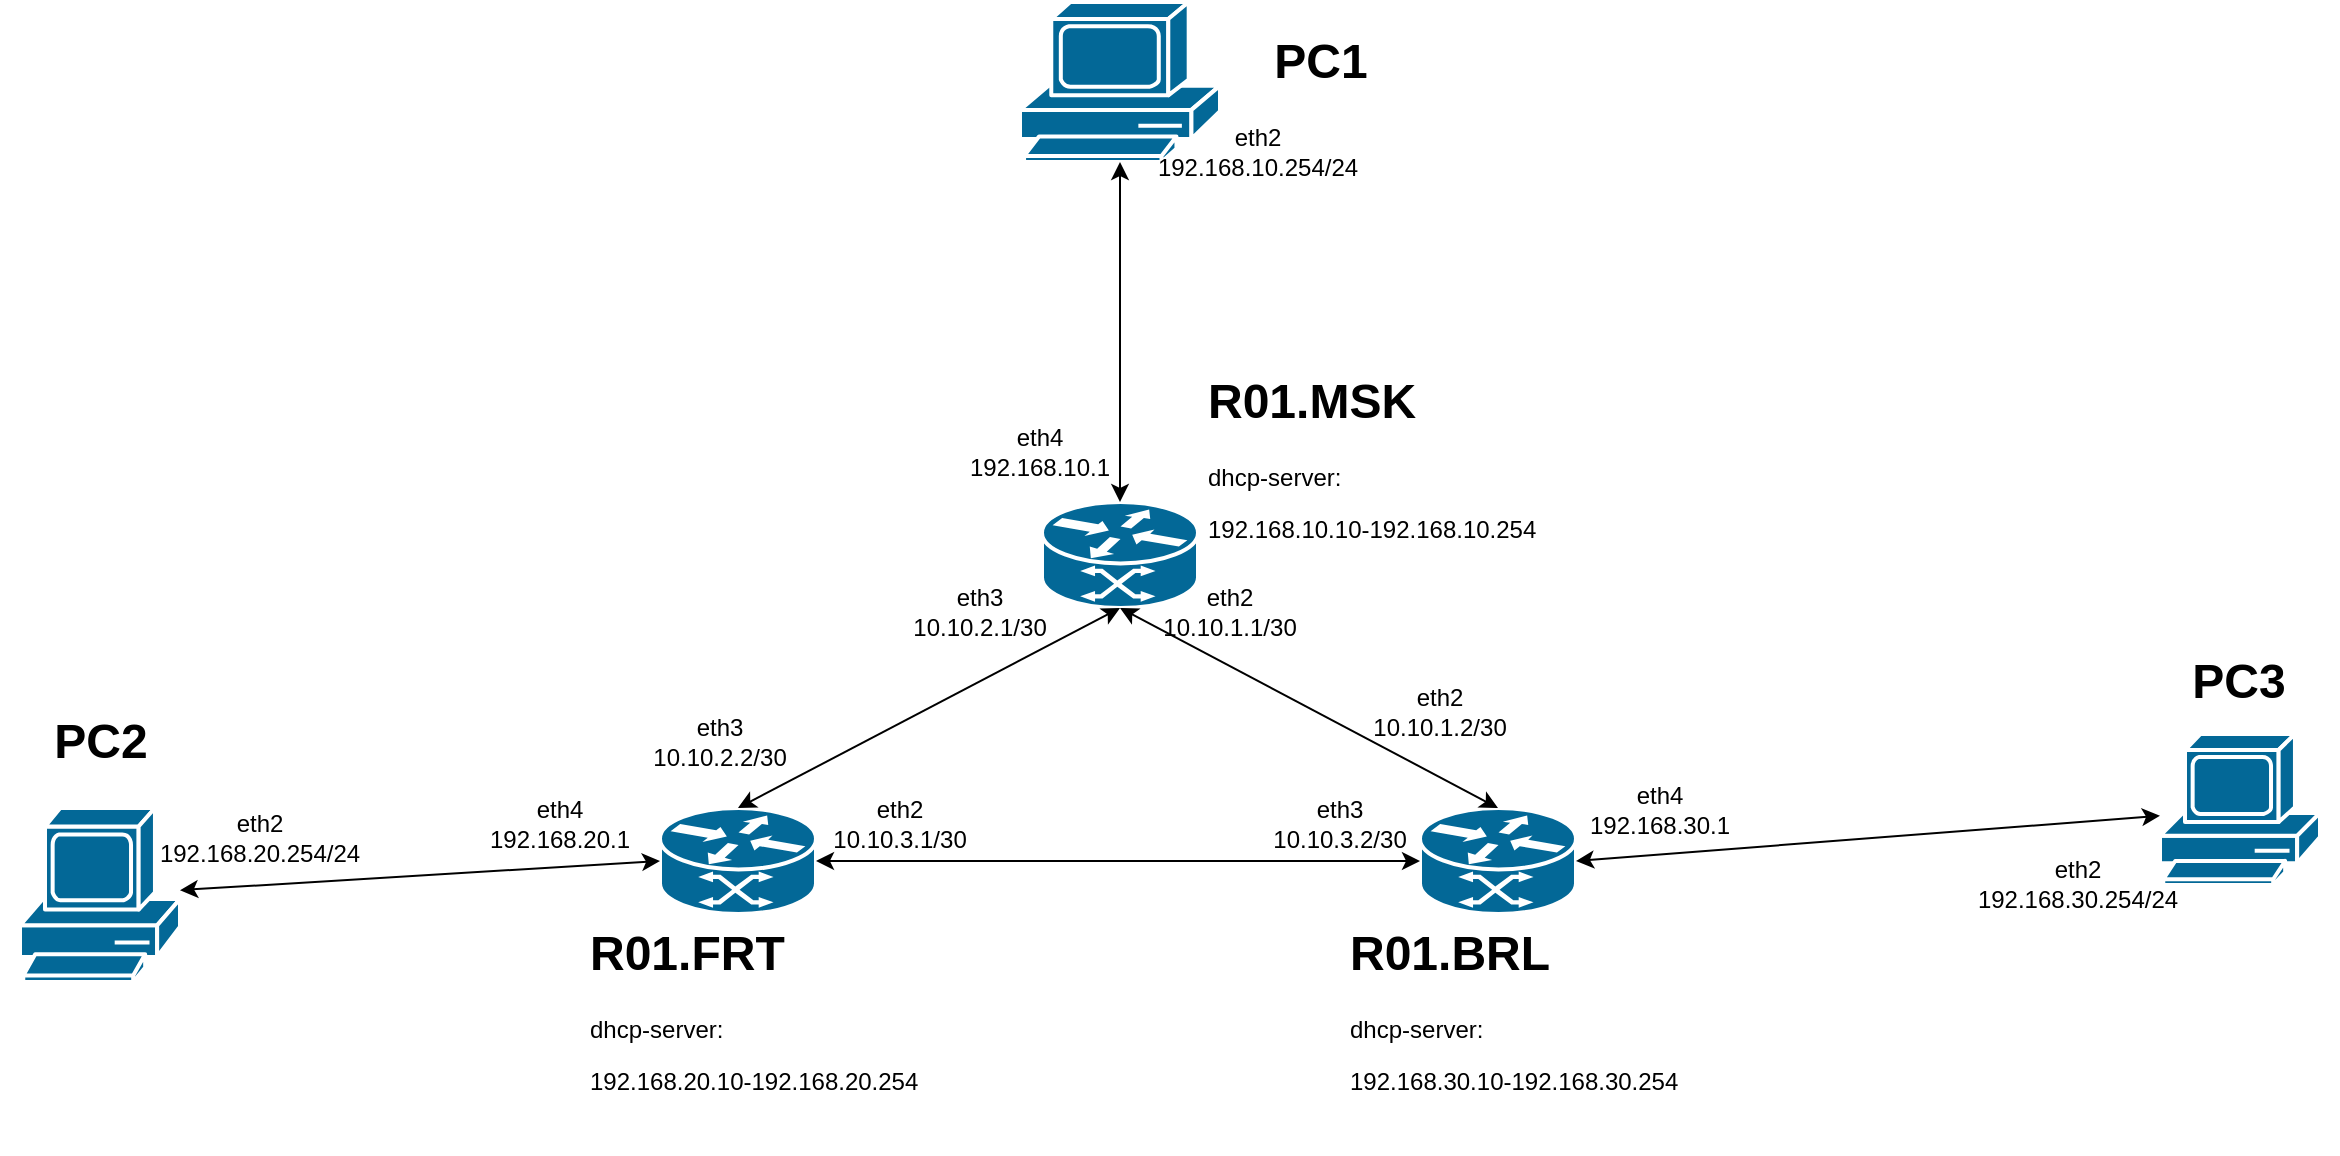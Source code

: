 <mxfile version="20.6.0" type="github">
  <diagram id="RpEzXW0aeqHPb1Oh7XBy" name="Страница 1">
    <mxGraphModel dx="1422" dy="752" grid="1" gridSize="10" guides="1" tooltips="1" connect="1" arrows="1" fold="1" page="1" pageScale="1" pageWidth="1169" pageHeight="827" math="0" shadow="0">
      <root>
        <mxCell id="0" />
        <mxCell id="1" parent="0" />
        <mxCell id="9LYCyNpRd2TE8xRDB2AC-1" value="" style="shape=mxgraph.cisco.computers_and_peripherals.pc;sketch=0;html=1;pointerEvents=1;dashed=0;fillColor=#036897;strokeColor=#ffffff;strokeWidth=2;verticalLabelPosition=bottom;verticalAlign=top;align=center;outlineConnect=0;" vertex="1" parent="1">
          <mxGeometry x="1080" y="376" width="80" height="75.5" as="geometry" />
        </mxCell>
        <mxCell id="9LYCyNpRd2TE8xRDB2AC-3" value="" style="shape=mxgraph.cisco.routers.atm_router;sketch=0;html=1;pointerEvents=1;dashed=0;fillColor=#036897;strokeColor=#ffffff;strokeWidth=2;verticalLabelPosition=bottom;verticalAlign=top;align=center;outlineConnect=0;" vertex="1" parent="1">
          <mxGeometry x="521" y="260" width="78" height="53" as="geometry" />
        </mxCell>
        <mxCell id="9LYCyNpRd2TE8xRDB2AC-4" value="" style="shape=mxgraph.cisco.computers_and_peripherals.pc;sketch=0;html=1;pointerEvents=1;dashed=0;fillColor=#036897;strokeColor=#ffffff;strokeWidth=2;verticalLabelPosition=bottom;verticalAlign=top;align=center;outlineConnect=0;" vertex="1" parent="1">
          <mxGeometry x="10" y="413" width="80" height="87" as="geometry" />
        </mxCell>
        <mxCell id="9LYCyNpRd2TE8xRDB2AC-5" value="" style="shape=mxgraph.cisco.computers_and_peripherals.pc;sketch=0;html=1;pointerEvents=1;dashed=0;fillColor=#036897;strokeColor=#ffffff;strokeWidth=2;verticalLabelPosition=bottom;verticalAlign=top;align=center;outlineConnect=0;" vertex="1" parent="1">
          <mxGeometry x="510" y="10" width="100" height="80" as="geometry" />
        </mxCell>
        <mxCell id="9LYCyNpRd2TE8xRDB2AC-6" value="" style="shape=mxgraph.cisco.routers.atm_router;sketch=0;html=1;pointerEvents=1;dashed=0;fillColor=#036897;strokeColor=#ffffff;strokeWidth=2;verticalLabelPosition=bottom;verticalAlign=top;align=center;outlineConnect=0;" vertex="1" parent="1">
          <mxGeometry x="330" y="413" width="78" height="53" as="geometry" />
        </mxCell>
        <mxCell id="9LYCyNpRd2TE8xRDB2AC-7" value="" style="shape=mxgraph.cisco.routers.atm_router;sketch=0;html=1;pointerEvents=1;dashed=0;fillColor=#036897;strokeColor=#ffffff;strokeWidth=2;verticalLabelPosition=bottom;verticalAlign=top;align=center;outlineConnect=0;" vertex="1" parent="1">
          <mxGeometry x="710" y="413" width="78" height="53" as="geometry" />
        </mxCell>
        <mxCell id="9LYCyNpRd2TE8xRDB2AC-9" value="PC1" style="text;strokeColor=none;fillColor=none;html=1;fontSize=24;fontStyle=1;verticalAlign=middle;align=center;" vertex="1" parent="1">
          <mxGeometry x="610" y="20" width="100" height="40" as="geometry" />
        </mxCell>
        <mxCell id="9LYCyNpRd2TE8xRDB2AC-10" value="PC3" style="text;strokeColor=none;fillColor=none;html=1;fontSize=24;fontStyle=1;verticalAlign=middle;align=center;" vertex="1" parent="1">
          <mxGeometry x="1069" y="330" width="100" height="40" as="geometry" />
        </mxCell>
        <mxCell id="9LYCyNpRd2TE8xRDB2AC-13" value="PC2" style="text;strokeColor=none;fillColor=none;html=1;fontSize=24;fontStyle=1;verticalAlign=middle;align=center;" vertex="1" parent="1">
          <mxGeometry y="360" width="100" height="40" as="geometry" />
        </mxCell>
        <mxCell id="9LYCyNpRd2TE8xRDB2AC-18" value="" style="endArrow=classic;startArrow=classic;html=1;rounded=0;entryX=0.5;entryY=0;entryDx=0;entryDy=0;entryPerimeter=0;" edge="1" parent="1" source="9LYCyNpRd2TE8xRDB2AC-5" target="9LYCyNpRd2TE8xRDB2AC-3">
          <mxGeometry width="50" height="50" relative="1" as="geometry">
            <mxPoint x="620" y="350" as="sourcePoint" />
            <mxPoint x="670" y="300" as="targetPoint" />
          </mxGeometry>
        </mxCell>
        <mxCell id="9LYCyNpRd2TE8xRDB2AC-19" value="" style="endArrow=classic;startArrow=classic;html=1;rounded=0;exitX=1;exitY=0.5;exitDx=0;exitDy=0;exitPerimeter=0;" edge="1" parent="1" source="9LYCyNpRd2TE8xRDB2AC-7" target="9LYCyNpRd2TE8xRDB2AC-1">
          <mxGeometry width="50" height="50" relative="1" as="geometry">
            <mxPoint x="620" y="350" as="sourcePoint" />
            <mxPoint x="670" y="300" as="targetPoint" />
          </mxGeometry>
        </mxCell>
        <mxCell id="9LYCyNpRd2TE8xRDB2AC-20" value="" style="endArrow=classic;startArrow=classic;html=1;rounded=0;entryX=0;entryY=0.5;entryDx=0;entryDy=0;entryPerimeter=0;" edge="1" parent="1" source="9LYCyNpRd2TE8xRDB2AC-4" target="9LYCyNpRd2TE8xRDB2AC-6">
          <mxGeometry width="50" height="50" relative="1" as="geometry">
            <mxPoint x="620" y="350" as="sourcePoint" />
            <mxPoint x="670" y="300" as="targetPoint" />
          </mxGeometry>
        </mxCell>
        <mxCell id="9LYCyNpRd2TE8xRDB2AC-21" value="" style="endArrow=classic;startArrow=classic;html=1;rounded=0;exitX=0.5;exitY=0;exitDx=0;exitDy=0;exitPerimeter=0;entryX=0.5;entryY=0;entryDx=0;entryDy=0;" edge="1" parent="1" source="9LYCyNpRd2TE8xRDB2AC-6">
          <mxGeometry width="50" height="50" relative="1" as="geometry">
            <mxPoint x="620" y="350" as="sourcePoint" />
            <mxPoint x="560" y="313" as="targetPoint" />
          </mxGeometry>
        </mxCell>
        <mxCell id="9LYCyNpRd2TE8xRDB2AC-22" value="" style="endArrow=classic;startArrow=classic;html=1;rounded=0;exitX=0.5;exitY=0;exitDx=0;exitDy=0;exitPerimeter=0;entryX=0.5;entryY=0;entryDx=0;entryDy=0;" edge="1" parent="1" source="9LYCyNpRd2TE8xRDB2AC-7">
          <mxGeometry width="50" height="50" relative="1" as="geometry">
            <mxPoint x="620" y="350" as="sourcePoint" />
            <mxPoint x="560" y="313" as="targetPoint" />
          </mxGeometry>
        </mxCell>
        <mxCell id="9LYCyNpRd2TE8xRDB2AC-23" value="" style="endArrow=classic;startArrow=classic;html=1;rounded=0;exitX=1;exitY=0.5;exitDx=0;exitDy=0;exitPerimeter=0;entryX=0;entryY=0.5;entryDx=0;entryDy=0;entryPerimeter=0;" edge="1" parent="1" source="9LYCyNpRd2TE8xRDB2AC-6" target="9LYCyNpRd2TE8xRDB2AC-7">
          <mxGeometry width="50" height="50" relative="1" as="geometry">
            <mxPoint x="620" y="350" as="sourcePoint" />
            <mxPoint x="670" y="300" as="targetPoint" />
          </mxGeometry>
        </mxCell>
        <mxCell id="9LYCyNpRd2TE8xRDB2AC-27" value="&lt;div&gt;eth2&lt;/div&gt;&lt;div&gt;192.168.20.254/24&lt;/div&gt;" style="text;html=1;strokeColor=none;fillColor=none;align=center;verticalAlign=middle;whiteSpace=wrap;rounded=0;" vertex="1" parent="1">
          <mxGeometry x="100" y="413" width="60" height="30" as="geometry" />
        </mxCell>
        <mxCell id="9LYCyNpRd2TE8xRDB2AC-28" value="&lt;div&gt;eth2&lt;/div&gt;&lt;div&gt;192.168.10.254/24&lt;/div&gt;" style="text;html=1;strokeColor=none;fillColor=none;align=center;verticalAlign=middle;whiteSpace=wrap;rounded=0;" vertex="1" parent="1">
          <mxGeometry x="599" y="70" width="60" height="30" as="geometry" />
        </mxCell>
        <mxCell id="9LYCyNpRd2TE8xRDB2AC-29" value="&lt;div&gt;eth2&lt;/div&gt;&lt;div&gt;192.168.30.254/24&lt;/div&gt;" style="text;html=1;strokeColor=none;fillColor=none;align=center;verticalAlign=middle;whiteSpace=wrap;rounded=0;" vertex="1" parent="1">
          <mxGeometry x="1009" y="436" width="60" height="30" as="geometry" />
        </mxCell>
        <mxCell id="9LYCyNpRd2TE8xRDB2AC-31" value="&lt;h1&gt;R01.MSK&lt;br&gt;&lt;/h1&gt;&lt;p&gt;dhcp-server:&lt;/p&gt;&lt;p&gt;192.168.10.10-192.168.10.254&lt;br&gt;&lt;/p&gt;" style="text;html=1;strokeColor=none;fillColor=none;spacing=5;spacingTop=-20;whiteSpace=wrap;overflow=hidden;rounded=0;" vertex="1" parent="1">
          <mxGeometry x="599" y="190" width="190" height="120" as="geometry" />
        </mxCell>
        <mxCell id="9LYCyNpRd2TE8xRDB2AC-32" value="&lt;h1&gt;R01.BRL&lt;/h1&gt;&lt;p&gt;dhcp-server:&lt;/p&gt;&lt;p&gt;192.168.30.10-192.168.30.254&lt;br&gt;&lt;/p&gt;" style="text;html=1;strokeColor=none;fillColor=none;spacing=5;spacingTop=-20;whiteSpace=wrap;overflow=hidden;rounded=0;" vertex="1" parent="1">
          <mxGeometry x="670" y="466" width="190" height="120" as="geometry" />
        </mxCell>
        <mxCell id="9LYCyNpRd2TE8xRDB2AC-33" value="&lt;h1&gt;R01.FRT&lt;/h1&gt;&lt;p&gt;dhcp-server:&lt;/p&gt;&lt;p&gt;192.168.20.10-192.168.20.254&lt;br&gt;&lt;/p&gt;" style="text;html=1;strokeColor=none;fillColor=none;spacing=5;spacingTop=-20;whiteSpace=wrap;overflow=hidden;rounded=0;" vertex="1" parent="1">
          <mxGeometry x="290" y="466" width="190" height="120" as="geometry" />
        </mxCell>
        <mxCell id="9LYCyNpRd2TE8xRDB2AC-34" value="&lt;div&gt;eth4&lt;/div&gt;&lt;div&gt;192.168.30.1&lt;/div&gt;" style="text;html=1;strokeColor=none;fillColor=none;align=center;verticalAlign=middle;whiteSpace=wrap;rounded=0;" vertex="1" parent="1">
          <mxGeometry x="800" y="399" width="60" height="30" as="geometry" />
        </mxCell>
        <mxCell id="9LYCyNpRd2TE8xRDB2AC-37" value="&lt;div&gt;eth4&lt;/div&gt;&lt;div&gt;192.168.20.1&lt;/div&gt;" style="text;html=1;strokeColor=none;fillColor=none;align=center;verticalAlign=middle;whiteSpace=wrap;rounded=0;" vertex="1" parent="1">
          <mxGeometry x="250" y="406" width="60" height="30" as="geometry" />
        </mxCell>
        <mxCell id="9LYCyNpRd2TE8xRDB2AC-38" value="&lt;div&gt;eth4&lt;/div&gt;&lt;div&gt;192.168.10.1&lt;/div&gt;" style="text;html=1;strokeColor=none;fillColor=none;align=center;verticalAlign=middle;whiteSpace=wrap;rounded=0;" vertex="1" parent="1">
          <mxGeometry x="490" y="220" width="60" height="30" as="geometry" />
        </mxCell>
        <mxCell id="9LYCyNpRd2TE8xRDB2AC-39" value="&lt;div&gt;eth3&lt;/div&gt;&lt;div&gt;10.10.2.1/30&lt;/div&gt;" style="text;html=1;strokeColor=none;fillColor=none;align=center;verticalAlign=middle;whiteSpace=wrap;rounded=0;" vertex="1" parent="1">
          <mxGeometry x="460" y="300" width="60" height="30" as="geometry" />
        </mxCell>
        <mxCell id="9LYCyNpRd2TE8xRDB2AC-40" value="&lt;div&gt;eth3&lt;/div&gt;&lt;div&gt;10.10.2.2/30&lt;/div&gt;" style="text;html=1;strokeColor=none;fillColor=none;align=center;verticalAlign=middle;whiteSpace=wrap;rounded=0;" vertex="1" parent="1">
          <mxGeometry x="330" y="365" width="60" height="30" as="geometry" />
        </mxCell>
        <mxCell id="9LYCyNpRd2TE8xRDB2AC-41" value="&lt;div&gt;eth3&lt;/div&gt;&lt;div&gt;10.10.3.2/30&lt;/div&gt;" style="text;html=1;strokeColor=none;fillColor=none;align=center;verticalAlign=middle;whiteSpace=wrap;rounded=0;" vertex="1" parent="1">
          <mxGeometry x="640" y="406" width="60" height="30" as="geometry" />
        </mxCell>
        <mxCell id="9LYCyNpRd2TE8xRDB2AC-42" value="&lt;div&gt;eth2&lt;/div&gt;&lt;div&gt;10.10.1.1/30&lt;/div&gt;" style="text;html=1;strokeColor=none;fillColor=none;align=center;verticalAlign=middle;whiteSpace=wrap;rounded=0;" vertex="1" parent="1">
          <mxGeometry x="585" y="300" width="60" height="30" as="geometry" />
        </mxCell>
        <mxCell id="9LYCyNpRd2TE8xRDB2AC-43" value="&lt;div&gt;eth2&lt;/div&gt;&lt;div&gt;10.10.3.1/30&lt;/div&gt;" style="text;html=1;strokeColor=none;fillColor=none;align=center;verticalAlign=middle;whiteSpace=wrap;rounded=0;" vertex="1" parent="1">
          <mxGeometry x="420" y="406" width="60" height="30" as="geometry" />
        </mxCell>
        <mxCell id="9LYCyNpRd2TE8xRDB2AC-44" value="&lt;div&gt;eth2&lt;/div&gt;&lt;div&gt;10.10.1.2/30&lt;/div&gt;" style="text;html=1;strokeColor=none;fillColor=none;align=center;verticalAlign=middle;whiteSpace=wrap;rounded=0;" vertex="1" parent="1">
          <mxGeometry x="690" y="350" width="60" height="30" as="geometry" />
        </mxCell>
      </root>
    </mxGraphModel>
  </diagram>
</mxfile>

